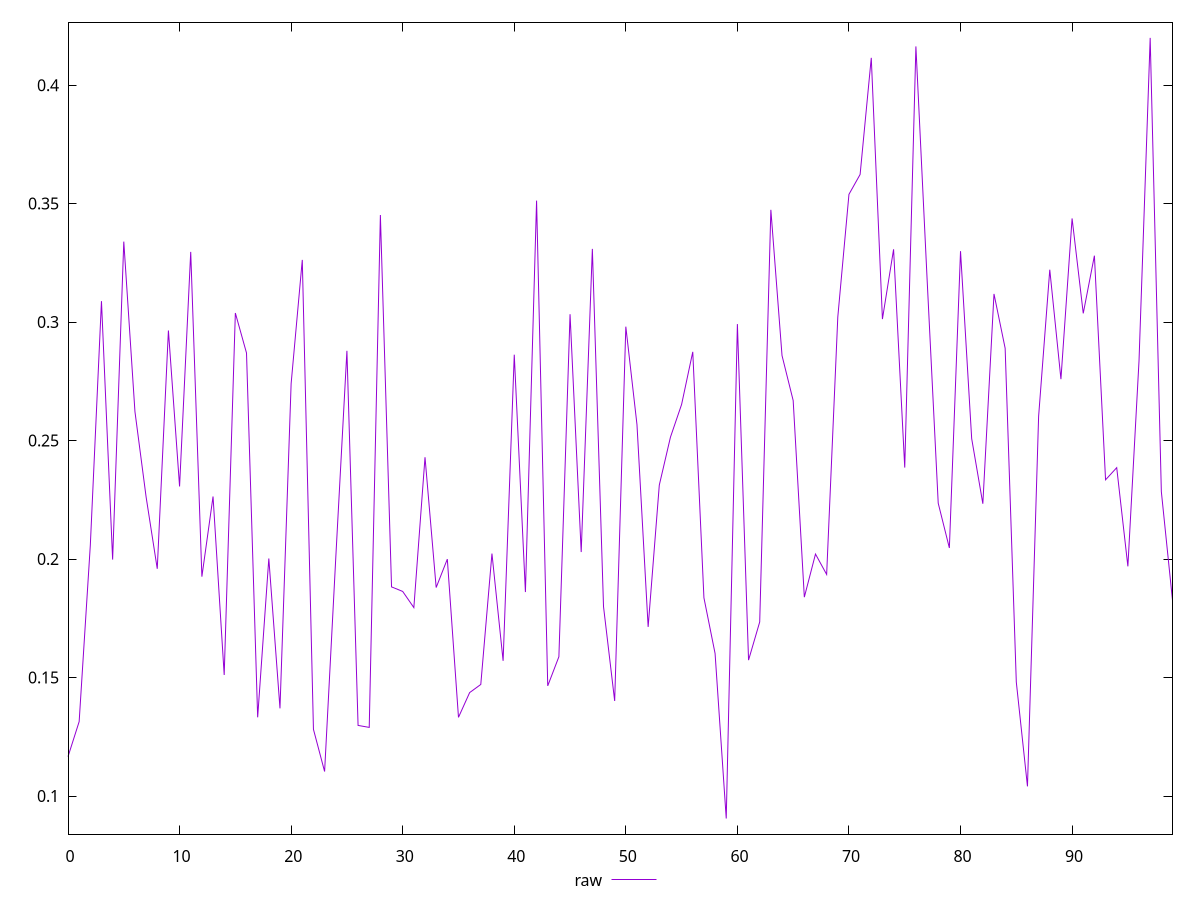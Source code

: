 reset

$raw <<EOF
0 0.11662224443967016
1 0.1314045488336211
2 0.20583244360311057
3 0.30884376171384204
4 0.19979343145260484
5 0.3339726488534693
6 0.2622390182615535
7 0.22624999310384208
8 0.19590075036567453
9 0.2964620257051783
10 0.23063625976349894
11 0.3296246547203967
12 0.1925729869204332
13 0.22640551080592683
14 0.15109616922090166
15 0.3038294048623731
16 0.2869611457826121
17 0.13321428596863985
18 0.2002374695161701
19 0.13700156386156043
20 0.27404043761228425
21 0.326246046707558
22 0.12814777430182034
23 0.1103493421021353
24 0.2004002326402114
25 0.28787631431986244
26 0.12980306761628638
27 0.12896653788315743
28 0.34519830696907183
29 0.18825702681737397
30 0.18633552566441747
31 0.1795119948370857
32 0.2429714343539007
33 0.1879840919223636
34 0.1999733972687592
35 0.1332054339809083
36 0.14365442817006085
37 0.1470863080504939
38 0.20230973314211087
39 0.15705654101236188
40 0.2862554772735137
41 0.18607277664100913
42 0.3512582359027164
43 0.1464919410990556
44 0.15879066806253475
45 0.3033334429707557
46 0.20296073807429255
47 0.3309046939976001
48 0.17993246398605095
49 0.1401233346929615
50 0.298073025198915
51 0.25670568620779377
52 0.17136478190928503
53 0.23121435400101742
54 0.25144778175874455
55 0.26526683527025624
56 0.28744290188305943
57 0.18366396966604184
58 0.1601580379900605
59 0.09051260494137382
60 0.2991665623651448
61 0.15735307351693384
62 0.17345687900754597
63 0.34738542246206555
64 0.28588515505635675
65 0.2669011773806468
66 0.18392369126314215
67 0.2021079642298859
68 0.1935182733993044
69 0.30216690734580404
70 0.35391742162871287
71 0.36230613003204104
72 0.4115280383246538
73 0.30127245382023127
74 0.3307097394051809
75 0.23861827227310517
76 0.41634874621878837
77 0.31852355148465133
78 0.223586289157909
79 0.20468465093091126
80 0.32993110489403116
81 0.2508313254981375
82 0.22335452277235582
83 0.31189172975374774
84 0.28896063308253017
85 0.14807935240840617
86 0.10408302876144225
87 0.2602099720529624
88 0.3220971758839201
89 0.27592170351127016
90 0.3437455016304057
91 0.3036901072341674
92 0.32803066926600416
93 0.23344701616413077
94 0.2385742390526859
95 0.19692415717387418
96 0.2837424839690006
97 0.4199285453292443
98 0.2284534448695657
99 0.1825930783549277
EOF

set key outside below
set xrange [0:99]
set yrange [0.08392428613361641:0.4265168641370017]
set trange [0.08392428613361641:0.4265168641370017]
set terminal svg size 640, 500 enhanced background rgb 'white'
set output "report_00013_2021-02-09T12-04-24.940Z/meta/pScore/samples/pages+cached/raw/values.svg"

plot $raw title "raw" with line

reset
